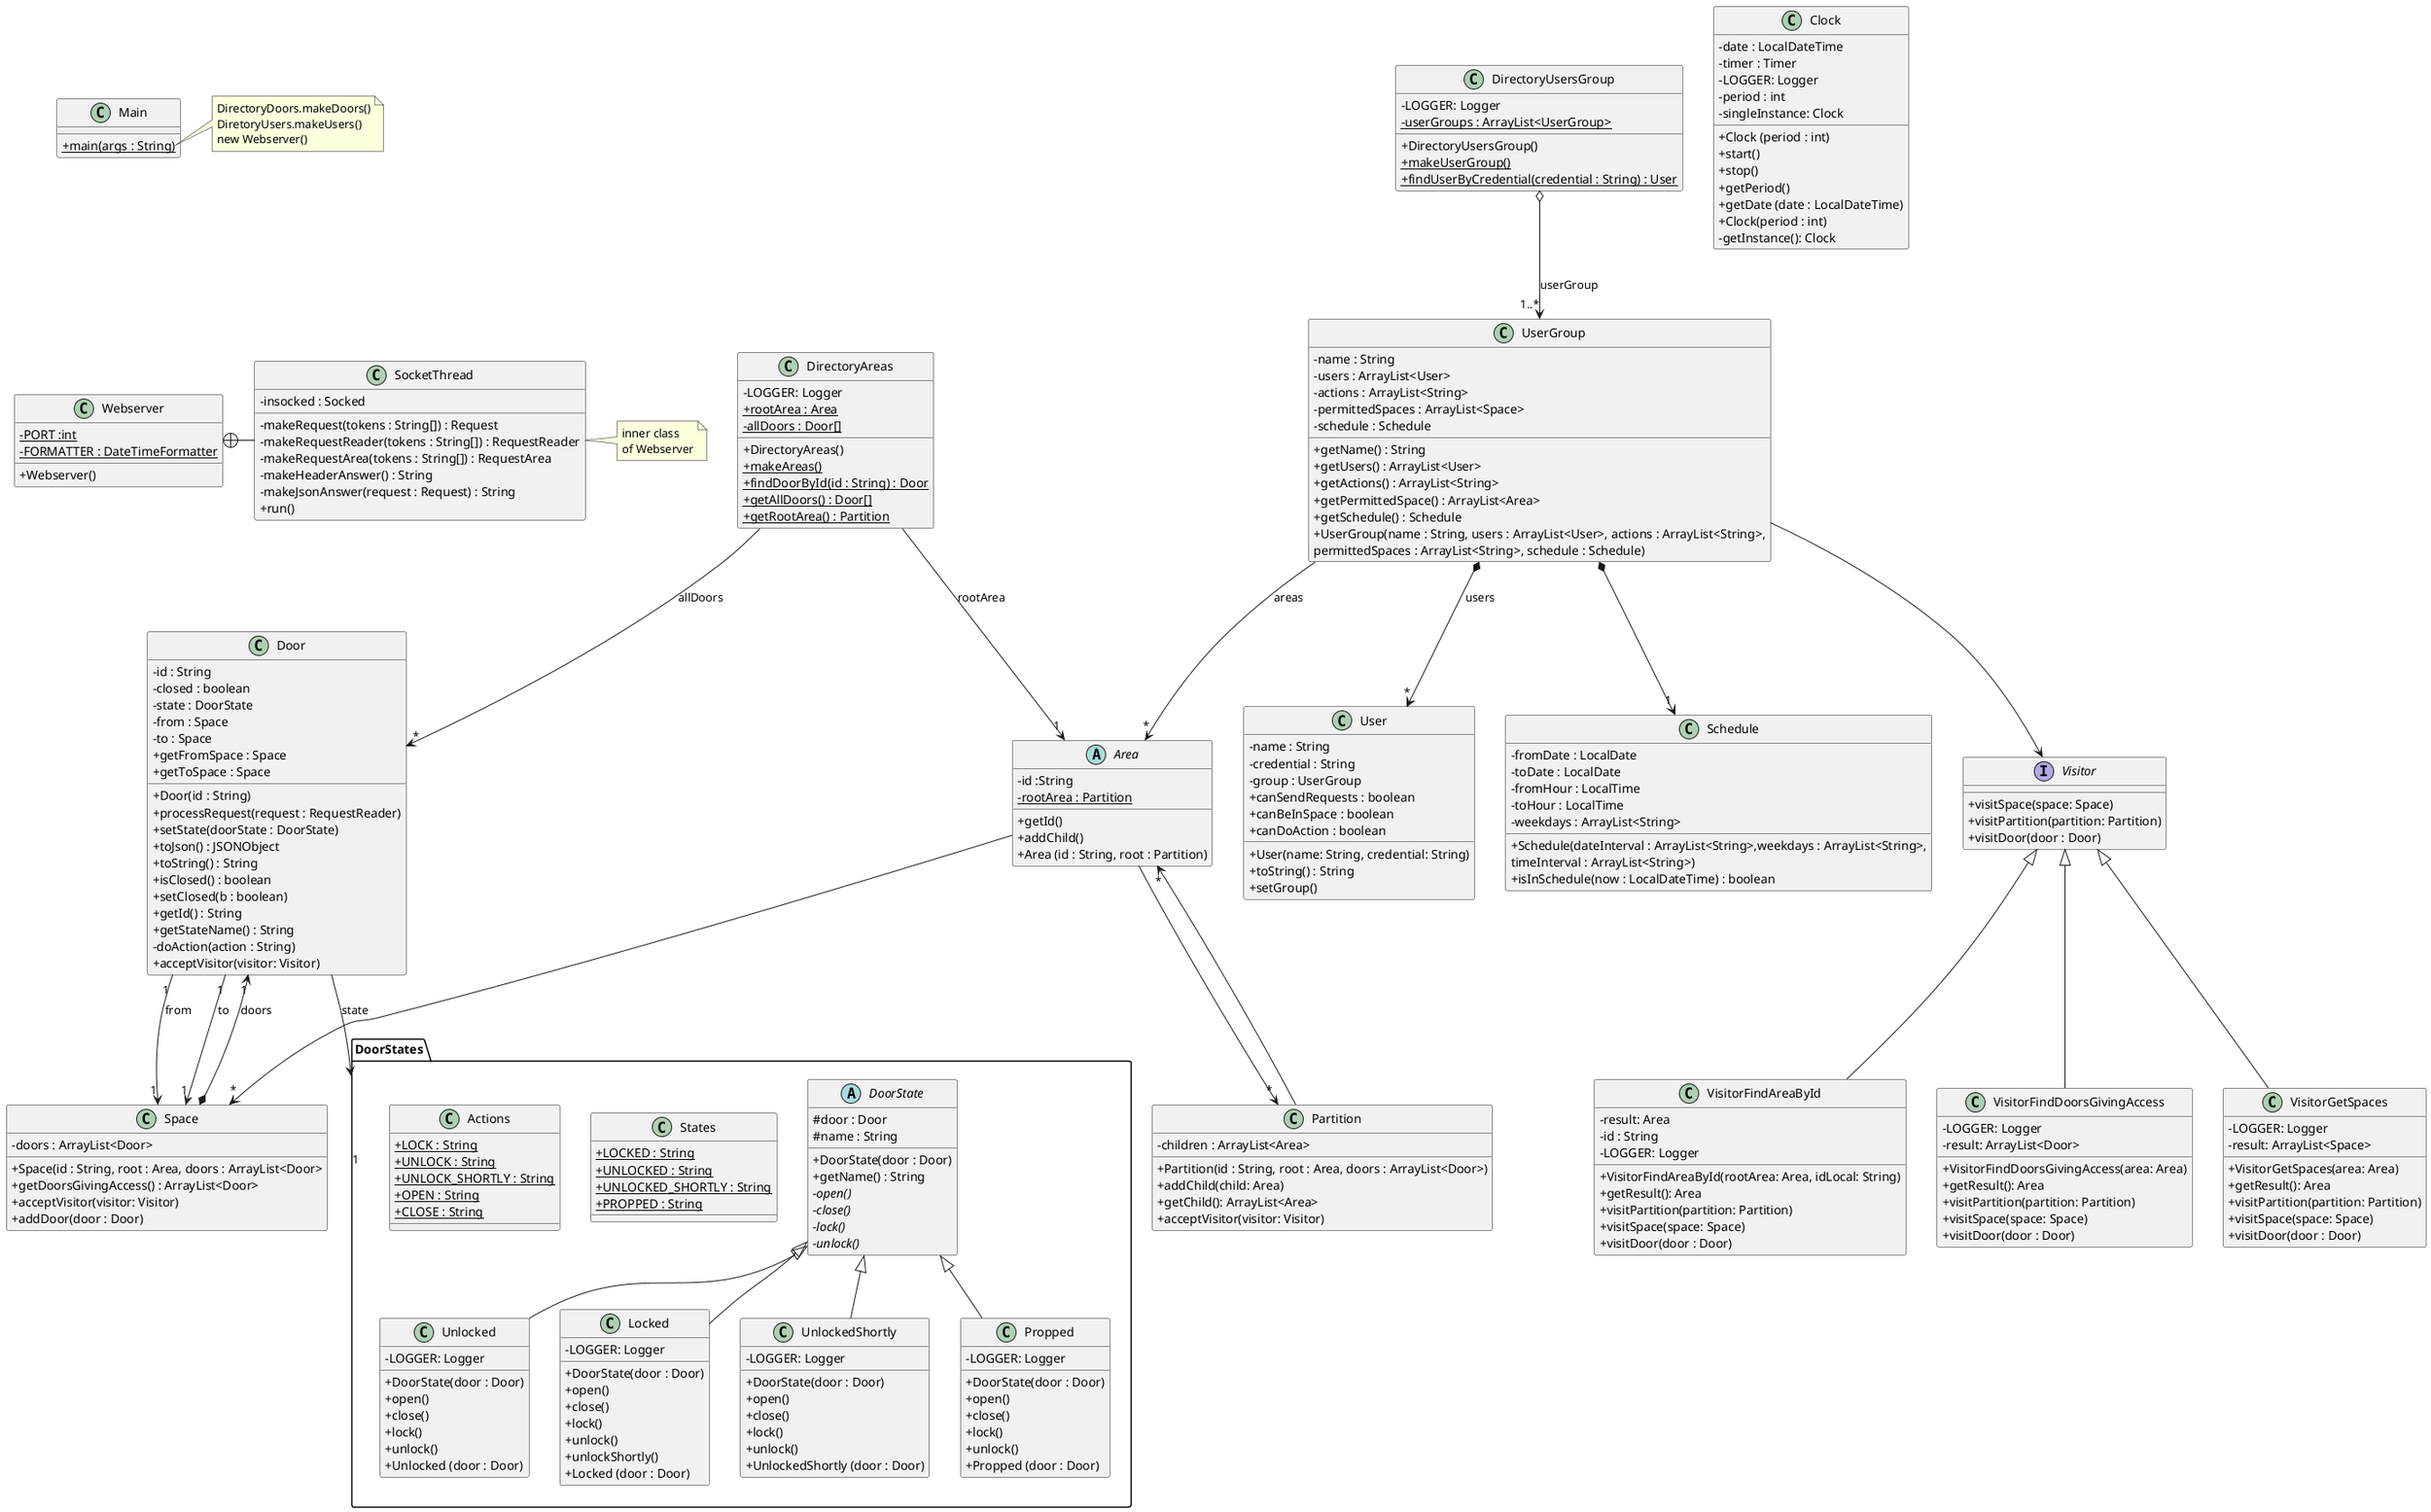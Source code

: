 @startuml
'https://plantuml.com/class-diagram
skinparam classAttributeIconSize 0

class Webserver {
- {static} PORT :int
- {static} FORMATTER : DateTimeFormatter
+ Webserver()
}

class SocketThread {
- insocked : Socked
- makeRequest(tokens : String[]) : Request
- makeRequestReader(tokens : String[]) : RequestReader
- makeRequestArea(tokens : String[]) : RequestArea
- makeHeaderAnswer() : String
- makeJsonAnswer(request : Request) : String
+ run()
}

Webserver +-right- SocketThread

note right of SocketThread
inner class
of Webserver
end note

class DirectoryAreas {
-LOGGER: Logger
+DirectoryAreas()
+ {static} rootArea : Area
- {static} allDoors : Door[]
+ {static} makeAreas()
+ {static} findDoorById(id : String) : Door
+ {static} getAllDoors() : Door[]
+ {static} getRootArea() : Partition
}

DirectoryAreas --> "*" Door : "allDoors"
DirectoryAreas --> "1" Area : "rootArea"

class DirectoryUsersGroup {
+DirectoryUsersGroup()
-LOGGER: Logger
- {static} userGroups : ArrayList<UserGroup>
+ {static} makeUserGroup()
+ {static} findUserByCredential(credential : String) : User
}

Door --> "1" DoorStates : "state"
DirectoryUsersGroup o--> "1..*" UserGroup : "userGroup"
UserGroup --> "*" Area : "areas"
UserGroup *--> "*" User : "users"

class Door {
- id : String
- closed : boolean
- state : DoorState
- from : Space
- to : Space
+ Door(id : String)
+ processRequest(request : RequestReader)
+ setState(doorState : DoorState)
+ toJson() : JSONObject
+ toString() : String
+ isClosed() : boolean
+ setClosed(b : boolean)
+ getId() : String
+ getFromSpace : Space
+ getToSpace : Space
+ getStateName() : String
- doAction(action : String)
+acceptVisitor(visitor: Visitor)
}


package DoorStates{
abstract DoorState{
#door : Door
#name : String
+ DoorState(door : Door)
+ getName() : String
- {abstract} open()
- {abstract} close()
- {abstract} lock()
- {abstract} unlock()
}

DoorState <|-- Unlocked
DoorState <|-- Locked
DoorState <|-- UnlockedShortly
DoorState <|-- Propped

class Unlocked {
-LOGGER: Logger
+ DoorState(door : Door)
+ open()
+ close()
+ lock()
+ unlock()
+ Unlocked (door : Door)
}

class Locked {
-LOGGER: Logger
+ DoorState(door : Door)
+ open()
+ close()
+ lock()
+ unlock()
+ unlockShortly()
+ Locked (door : Door)
}

class UnlockedShortly {
-LOGGER: Logger
+ DoorState(door : Door)
+ open()
+ close()
+ lock()
+ unlock()
+ UnlockedShortly (door : Door)
}

class Propped {
-LOGGER: Logger
+ DoorState(door : Door)
+ open()
+ close()
+ lock()
+ unlock()
+ Propped (door : Door)
}

class States{
{static}+LOCKED : String
{static}+UNLOCKED : String
{static}+UNLOCKED_SHORTLY : String
{static}+PROPPED : String
}

class Actions{
{static}+LOCK : String
{static}+UNLOCK : String
{static}+UNLOCK_SHORTLY : String
{static}+OPEN : String
{static}+CLOSE : String
}

}
class User {
- name : String
- credential : String
- group : UserGroup
+ User(name: String, credential: String)
+ toString() : String
+ setGroup()
+ canSendRequests : boolean
+ canBeInSpace : boolean
+ canDoAction : boolean
}

abstract Area{
-id :String
-{static} rootArea : Partition
+getId()
+addChild()
+ Area (id : String, root : Partition)
}

class Clock{
-date : LocalDateTime
-timer : Timer
-LOGGER: Logger
-period : int
-singleInstance: Clock
+Clock (period : int)
+start()
+stop()
+getPeriod()
+getDate (date : LocalDateTime)
+Clock(period : int)
-getInstance(): Clock
}

Area --> "*" Partition
Area --> "*" Space
class Partition{
-children : ArrayList<Area>
+Partition(id : String, root : Area, doors : ArrayList<Door>)
+addChild(child: Area)
+getChild(): ArrayList<Area>
+acceptVisitor(visitor: Visitor)
}

class Space{
-doors : ArrayList<Door>
+Space(id : String, root : Area, doors : ArrayList<Door>
+getDoorsGivingAccess() : ArrayList<Door>
+acceptVisitor(visitor: Visitor)
+addDoor(door : Door)
}

class Schedule{
-fromDate : LocalDate
-toDate : LocalDate
-fromHour : LocalTime
-toHour : LocalTime
-weekdays : ArrayList<String>
+Schedule(dateInterval : ArrayList<String>,weekdays : ArrayList<String>,
timeInterval : ArrayList<String>)
+isInSchedule(now : LocalDateTime) : boolean
}

class UserGroup{
-name : String
-users : ArrayList<User>
-actions : ArrayList<String>
-permittedSpaces : ArrayList<Space>
-schedule : Schedule
+getName() : String
+getUsers() : ArrayList<User>
+getActions() : ArrayList<String>
+getPermittedSpace() : ArrayList<Area>
+getSchedule() : Schedule
+UserGroup(name : String, users : ArrayList<User>, actions : ArrayList<String>,
permittedSpaces : ArrayList<String>, schedule : Schedule)
}

Door "1"-->"1" Space : from
Door "1"-->"1" Space : to
Space *-->"1" Door : doors
Partition --> "*" Area
UserGroup *--> "1" Schedule
class Main {
+ {static} main(args : String)
}

interface Visitor {
+visitSpace(space: Space)
+visitPartition(partition: Partition)
+visitDoor(door : Door)
}

class VisitorFindAreaById{
-result: Area
-id : String
-LOGGER: Logger
+VisitorFindAreaById(rootArea: Area, idLocal: String)
+getResult(): Area
+visitPartition(partition: Partition)
+visitSpace(space: Space)
+visitDoor(door : Door)
}

class VisitorFindDoorsGivingAccess{
-LOGGER: Logger
-result: ArrayList<Door>
+VisitorFindDoorsGivingAccess(area: Area)
+getResult(): Area
+visitPartition(partition: Partition)
+visitSpace(space: Space)
+visitDoor(door : Door)
}

class VisitorGetSpaces{
-LOGGER: Logger
-result: ArrayList<Space>
+VisitorGetSpaces(area: Area)
+getResult(): Area
+visitPartition(partition: Partition)
+visitSpace(space: Space)
+visitDoor(door : Door)
}

Visitor <|-- VisitorFindAreaById
Visitor <|-- VisitorFindDoorsGivingAccess
Visitor <|-- VisitorGetSpaces
UserGroup --> Visitor

note right of Main::main
DirectoryDoors.makeDoors()
DiretoryUsers.makeUsers()
new Webserver()
end note

Main -[hidden]down- Webserver

@enduml
